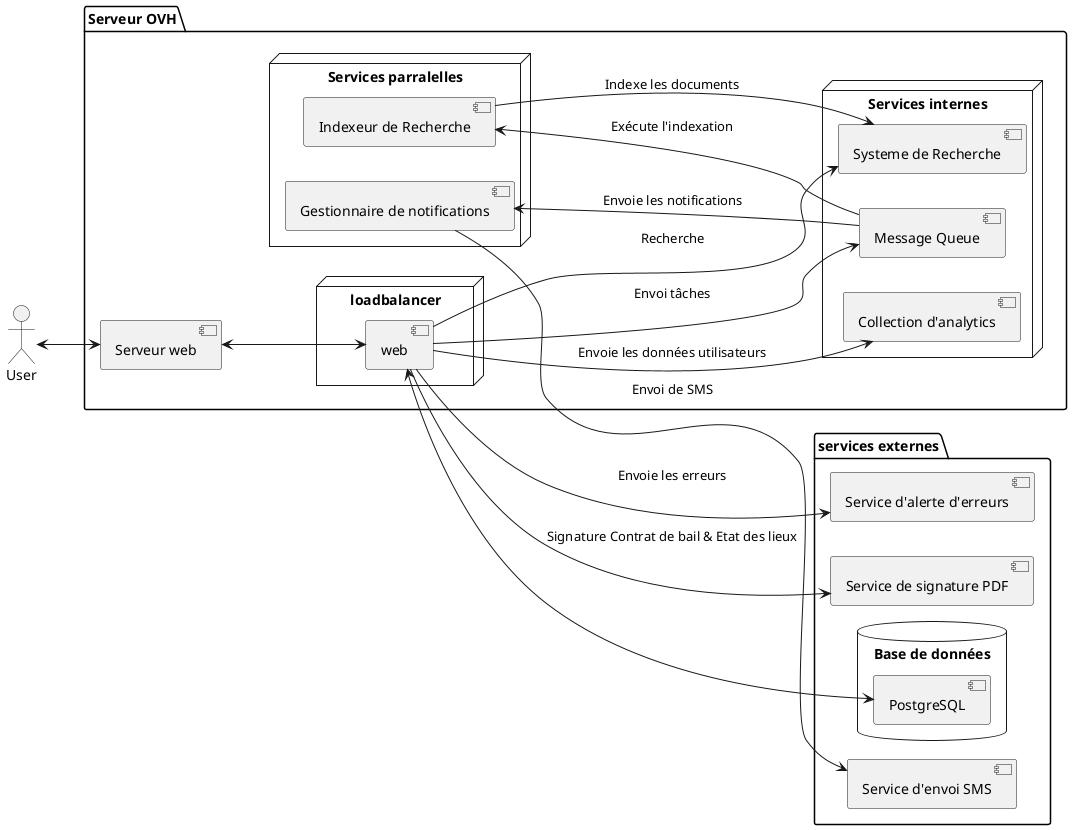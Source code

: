 @startuml "locaci architecture"

left to right direction

:User: as user

package "services externes" {
    database "Base de données" {
        [PostgreSQL] as db
    }

    [Service d'envoi SMS] as twilio
    [Service d'alerte d'erreurs] as alerting
    [Service de signature PDF] as pdfsign
}
package "Serveur OVH" as server {
    node loadbalancer as lb {
        [web] as web
    }

    node "Services internes" as internal  {
        [Message Queue] as redis
        [Systeme de Recherche] as typesense
        [Collection d'analytics] as analytics
    }

    node "Services parralelles" as threads {
        [Indexeur de Recherche] as indexer
        [Gestionnaire de notifications] as notificator
    }

    [Serveur web] as nginx


    web <-down-> db
    web -down-> pdfsign : "Signature Contrat de bail & Etat des lieux"
    web -down-> alerting : Envoie les erreurs
    
    web -down-> redis : "Envoi tâches"
    web -down-> typesense : "Recherche"
    web --> analytics : Envoie les données utilisateurs
    
    redis -up-> indexer  : Exécute l'indexation
    redis -up-> notificator  : Envoie les notifications
    indexer -up-> typesense : Indexe les documents
    
    notificator -down-> twilio : Envoi de SMS
}




' Relations
nginx <-up-> user
nginx <-down-> web


@enduml